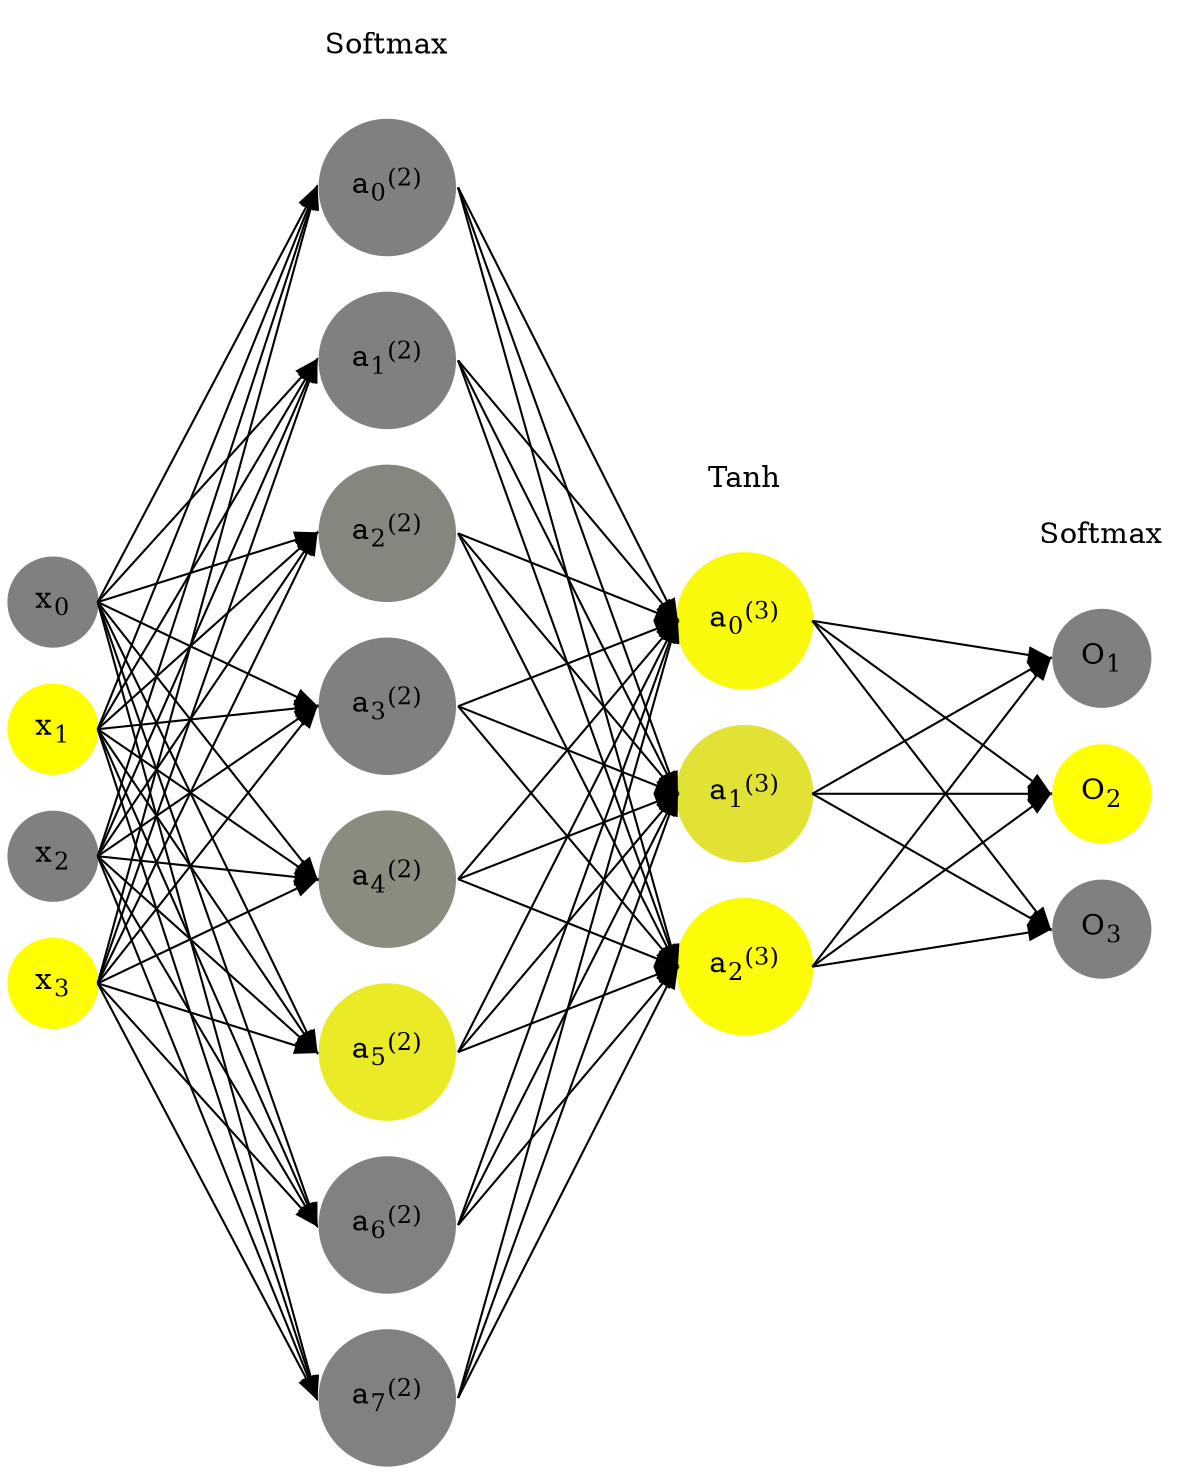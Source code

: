 digraph G {
	rankdir = LR;
	splines=false;
	edge[style=invis];
	ranksep= 1.4;
	{
	node [shape=circle, color="0.1667, 0.0, 0.5", style=filled, fillcolor="0.1667, 0.0, 0.5"];
	x0 [label=<x<sub>0</sub>>];
	}
	{
	node [shape=circle, color="0.1667, 1.0, 1.0", style=filled, fillcolor="0.1667, 1.0, 1.0"];
	x1 [label=<x<sub>1</sub>>];
	}
	{
	node [shape=circle, color="0.1667, 0.0, 0.5", style=filled, fillcolor="0.1667, 0.0, 0.5"];
	x2 [label=<x<sub>2</sub>>];
	}
	{
	node [shape=circle, color="0.1667, 1.0, 1.0", style=filled, fillcolor="0.1667, 1.0, 1.0"];
	x3 [label=<x<sub>3</sub>>];
	}
	{
	node [shape=circle, color="0.1667, 0.002696, 0.501348", style=filled, fillcolor="0.1667, 0.002696, 0.501348"];
	a02 [label=<a<sub>0</sub><sup>(2)</sup>>];
	}
	{
	node [shape=circle, color="0.1667, 0.000916, 0.500458", style=filled, fillcolor="0.1667, 0.000916, 0.500458"];
	a12 [label=<a<sub>1</sub><sup>(2)</sup>>];
	}
	{
	node [shape=circle, color="0.1667, 0.050459, 0.525230", style=filled, fillcolor="0.1667, 0.050459, 0.525230"];
	a22 [label=<a<sub>2</sub><sup>(2)</sup>>];
	}
	{
	node [shape=circle, color="0.1667, 0.001208, 0.500604", style=filled, fillcolor="0.1667, 0.001208, 0.500604"];
	a32 [label=<a<sub>3</sub><sup>(2)</sup>>];
	}
	{
	node [shape=circle, color="0.1667, 0.086907, 0.543453", style=filled, fillcolor="0.1667, 0.086907, 0.543453"];
	a42 [label=<a<sub>4</sub><sup>(2)</sup>>];
	}
	{
	node [shape=circle, color="0.1667, 0.834669, 0.917335", style=filled, fillcolor="0.1667, 0.834669, 0.917335"];
	a52 [label=<a<sub>5</sub><sup>(2)</sup>>];
	}
	{
	node [shape=circle, color="0.1667, 0.013969, 0.506985", style=filled, fillcolor="0.1667, 0.013969, 0.506985"];
	a62 [label=<a<sub>6</sub><sup>(2)</sup>>];
	}
	{
	node [shape=circle, color="0.1667, 0.009176, 0.504588", style=filled, fillcolor="0.1667, 0.009176, 0.504588"];
	a72 [label=<a<sub>7</sub><sup>(2)</sup>>];
	}
	{
	node [shape=circle, color="0.1667, 0.949484, 0.974742", style=filled, fillcolor="0.1667, 0.949484, 0.974742"];
	a03 [label=<a<sub>0</sub><sup>(3)</sup>>];
	}
	{
	node [shape=circle, color="0.1667, 0.768527, 0.884264", style=filled, fillcolor="0.1667, 0.768527, 0.884264"];
	a13 [label=<a<sub>1</sub><sup>(3)</sup>>];
	}
	{
	node [shape=circle, color="0.1667, 0.973229, 0.986615", style=filled, fillcolor="0.1667, 0.973229, 0.986615"];
	a23 [label=<a<sub>2</sub><sup>(3)</sup>>];
	}
	{
	node [shape=circle, color="0.1667, 0.0, 0.5", style=filled, fillcolor="0.1667, 0.0, 0.5"];
	O1 [label=<O<sub>1</sub>>];
	}
	{
	node [shape=circle, color="0.1667, 1.0, 1.0", style=filled, fillcolor="0.1667, 1.0, 1.0"];
	O2 [label=<O<sub>2</sub>>];
	}
	{
	node [shape=circle, color="0.1667, 0.0, 0.5", style=filled, fillcolor="0.1667, 0.0, 0.5"];
	O3 [label=<O<sub>3</sub>>];
	}
	{
	rank=same;
	x0->x1->x2->x3;
	}
	{
	rank=same;
	a02->a12->a22->a32->a42->a52->a62->a72;
	}
	{
	rank=same;
	a03->a13->a23;
	}
	{
	rank=same;
	O1->O2->O3;
	}
	l1 [shape=plaintext,label="Softmax"];
	l1->a02;
	{rank=same; l1;a02};
	l2 [shape=plaintext,label="Tanh"];
	l2->a03;
	{rank=same; l2;a03};
	l3 [shape=plaintext,label="Softmax"];
	l3->O1;
	{rank=same; l3;O1};
edge[style=solid, tailport=e, headport=w];
	{x0;x1;x2;x3} -> {a02;a12;a22;a32;a42;a52;a62;a72};
	{a02;a12;a22;a32;a42;a52;a62;a72} -> {a03;a13;a23};
	{a03;a13;a23} -> {O1,O2,O3};
}